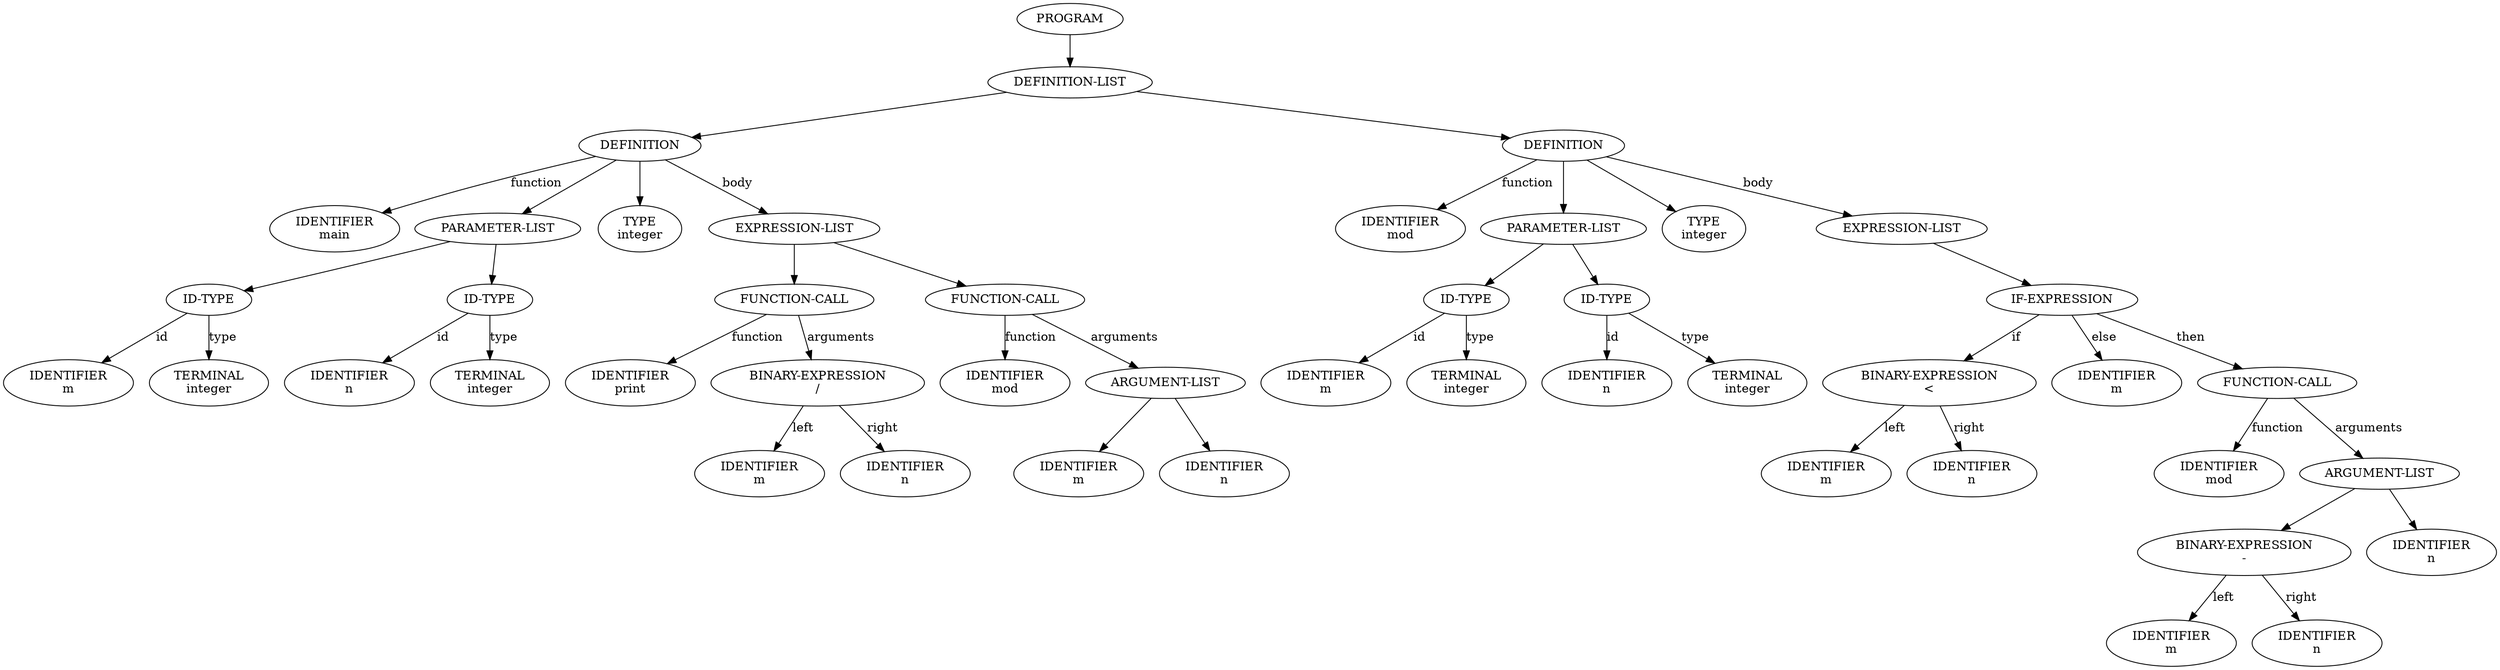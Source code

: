 digraph AST {
node0 [label="PROGRAM"]
node1 [label="DEFINITION-LIST"]
node2 [label="DEFINITION"]
node3 [label="IDENTIFIER\nmain"]
node4 [label="PARAMETER-LIST"]
node5 [label="ID-TYPE"]
node6 [label="IDENTIFIER\nm"]
node7 [label="TERMINAL\ninteger"]
node8 [label="ID-TYPE"]
node9 [label="IDENTIFIER\nn"]
node10 [label="TERMINAL\ninteger"]
node11 [label="TYPE\ninteger"]
node12 [label="EXPRESSION-LIST"]
node13 [label="FUNCTION-CALL"]
node14 [label="IDENTIFIER\nprint"]
node15 [label="BINARY-EXPRESSION\n/"]
node16 [label="IDENTIFIER\nm"]
node17 [label="IDENTIFIER\nn"]
node18 [label="FUNCTION-CALL"]
node19 [label="IDENTIFIER\nmod"]
node20 [label="ARGUMENT-LIST"]
node21 [label="IDENTIFIER\nm"]
node22 [label="IDENTIFIER\nn"]
node23 [label="DEFINITION"]
node24 [label="IDENTIFIER\nmod"]
node25 [label="PARAMETER-LIST"]
node26 [label="ID-TYPE"]
node27 [label="IDENTIFIER\nm"]
node28 [label="TERMINAL\ninteger"]
node29 [label="ID-TYPE"]
node30 [label="IDENTIFIER\nn"]
node31 [label="TERMINAL\ninteger"]
node32 [label="TYPE\ninteger"]
node33 [label="EXPRESSION-LIST"]
node34 [label="IF-EXPRESSION"]
node35 [label="BINARY-EXPRESSION\n<"]
node36 [label="IDENTIFIER\nm"]
node37 [label="IDENTIFIER\nn"]
node38 [label="IDENTIFIER\nm"]
node39 [label="FUNCTION-CALL"]
node40 [label="IDENTIFIER\nmod"]
node41 [label="ARGUMENT-LIST"]
node42 [label="BINARY-EXPRESSION\n-"]
node43 [label="IDENTIFIER\nm"]
node44 [label="IDENTIFIER\nn"]
node45 [label="IDENTIFIER\nn"]
node2 -> node3 [label="function"]
node5 -> node6 [label="id"]
node5 -> node7 [label="type"]
node4 -> node5
node8 -> node9 [label="id"]
node8 -> node10 [label="type"]
node4 -> node8
node2 -> node4
node2 -> node11
node13 -> node14 [label="function"]
node15 -> node16 [label="left"]
node15 -> node17 [label="right"]
node13 -> node15 [label="arguments"]
node12 -> node13
node18 -> node19 [label="function"]
node20 -> node21
node20 -> node22
node18 -> node20 [label="arguments"]
node12 -> node18
node2 -> node12 [label="body"]
node1 -> node2
node23 -> node24 [label="function"]
node26 -> node27 [label="id"]
node26 -> node28 [label="type"]
node25 -> node26
node29 -> node30 [label="id"]
node29 -> node31 [label="type"]
node25 -> node29
node23 -> node25
node23 -> node32
node35 -> node36 [label="left"]
node35 -> node37 [label="right"]
node34 -> node35 [label="if"]
node34 -> node38 [label="else"]
node39 -> node40 [label="function"]
node42 -> node43 [label="left"]
node42 -> node44 [label="right"]
node41 -> node42
node41 -> node45
node39 -> node41 [label="arguments"]
node34 -> node39 [label="then"]
node33 -> node34
node23 -> node33 [label="body"]
node1 -> node23
node0 -> node1
}